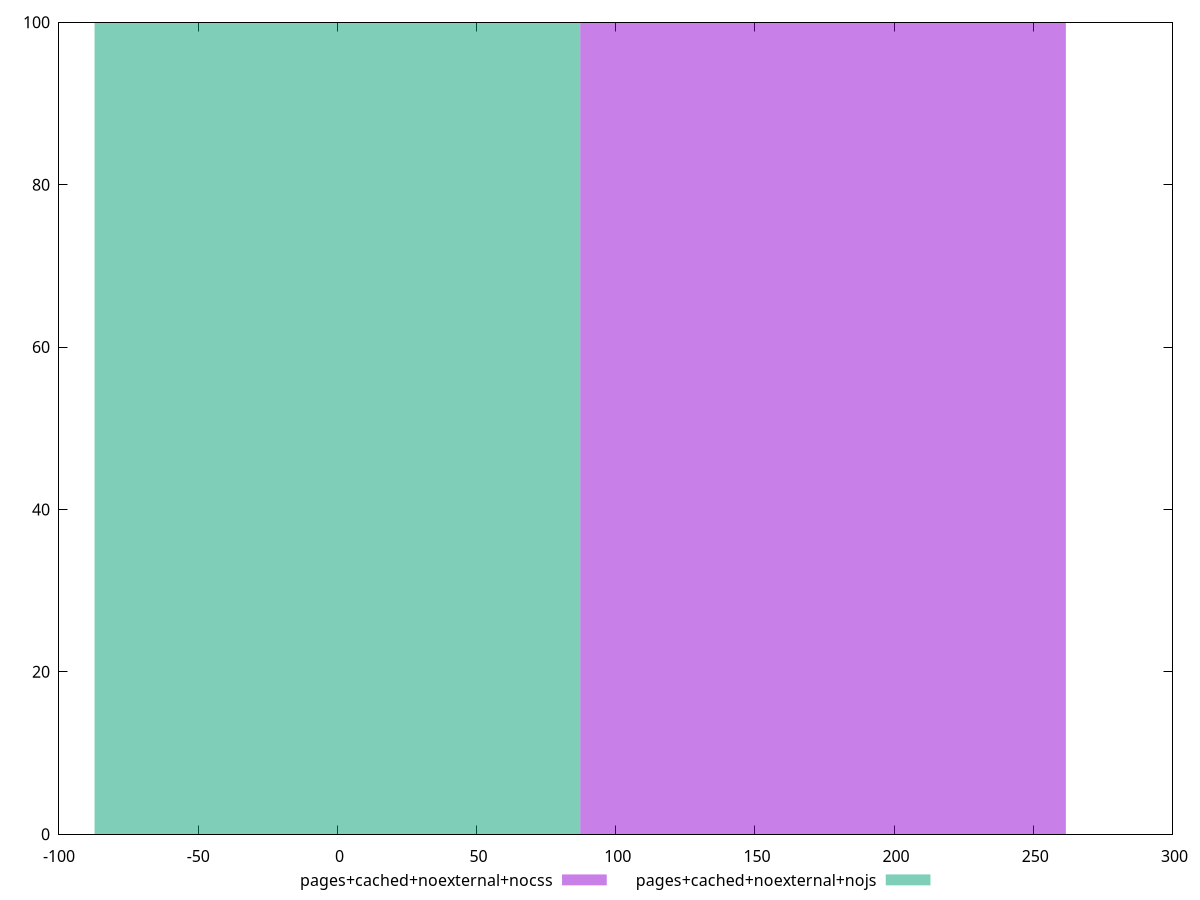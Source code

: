 reset
set terminal svg size 640, 500 enhanced background rgb 'white'
set output "reprap/unminified-javascript/comparison/histogram/9_vs_10.svg"

$pagesCachedNoexternalNocss <<EOF
174.46434087125579 100
EOF

$pagesCachedNoexternalNojs <<EOF
0 100
EOF

set key outside below
set boxwidth 174.46434087125579
set yrange [0:100]
set style fill transparent solid 0.5 noborder

plot \
  $pagesCachedNoexternalNocss title "pages+cached+noexternal+nocss" with boxes, \
  $pagesCachedNoexternalNojs title "pages+cached+noexternal+nojs" with boxes, \


reset